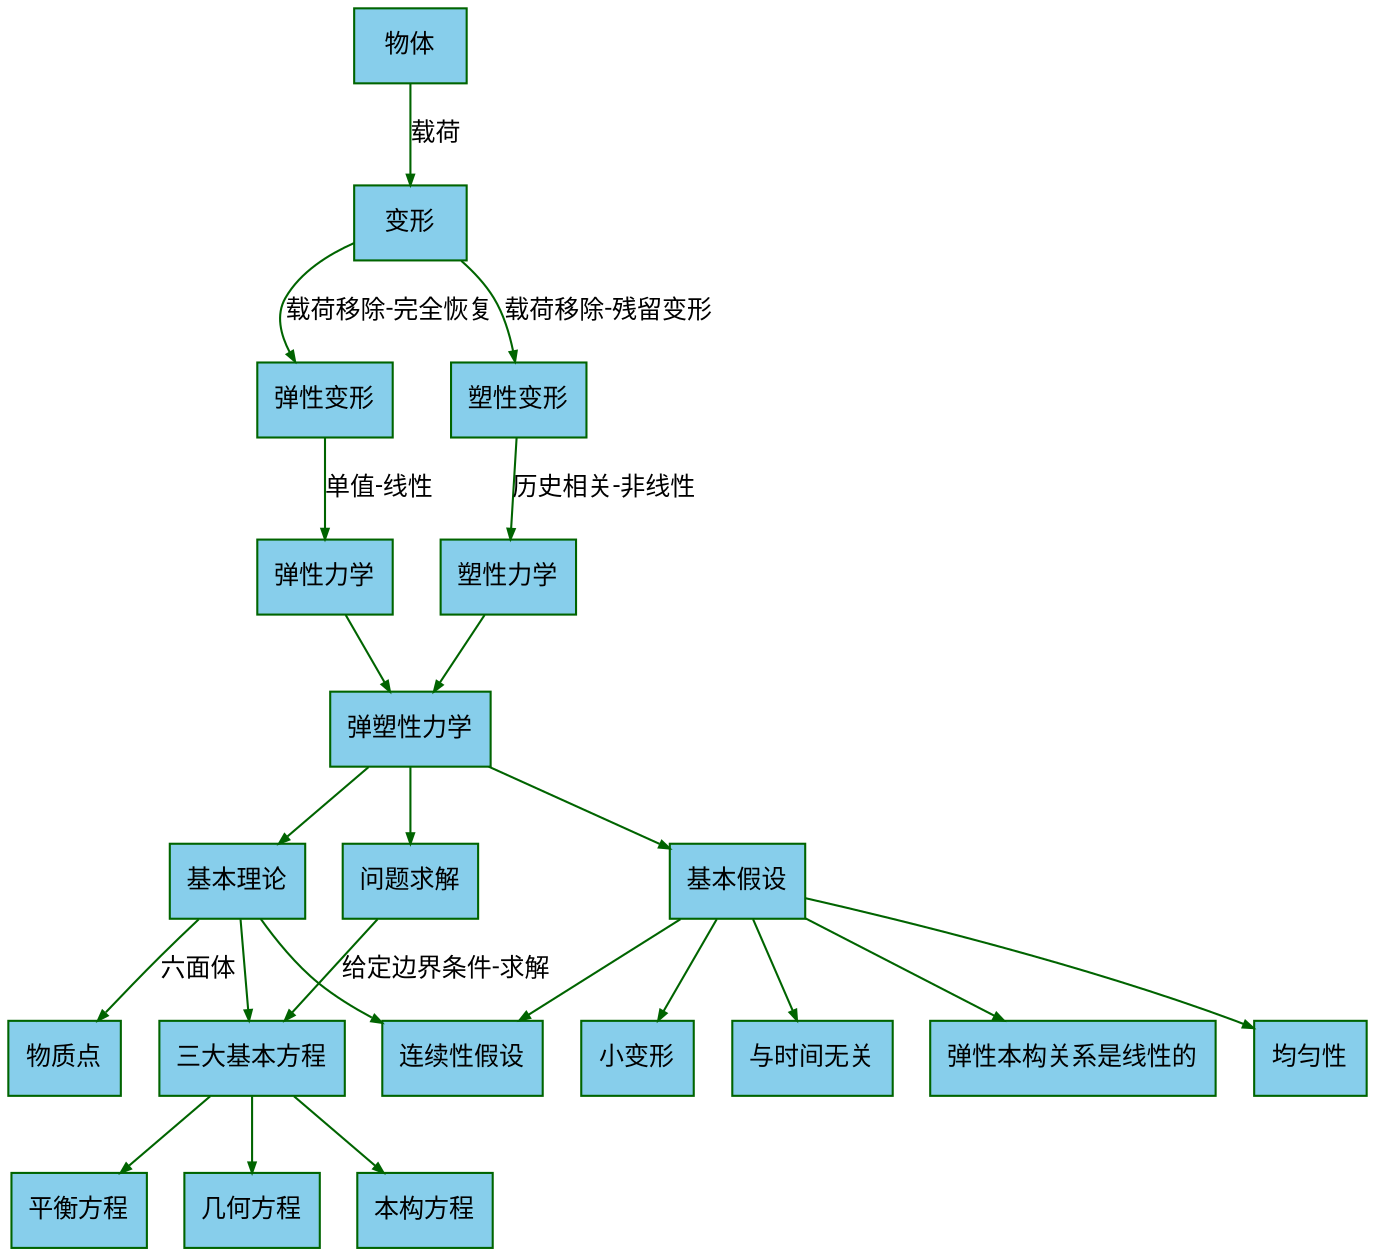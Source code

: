 digraph Elastic_plastic_001
{
graph [rankdir=TB,fontsize=10.5,shape="circle",fontname="fangsong",arrowsize=0.1];
edge [fontname="fangsong",fontsize=12,arrowsize=0.5, color = "darkgreen"];
node [shape="box",fontname="fagnsong",fontsize=12,style = filled, color = "darkgreen", fillcolor =" skyblue"];
node1[label="物体"];
node2[label="变形"];
node3[label="弹性变形"];
node4[label="塑性变形"];
node001[label=弹性力学];
node5[label="塑性力学"];
node1->node2[label="载荷"];
node2->node3[label="载荷移除-完全恢复"];
node2->node4[label="载荷移除-残留变形"];
node3->node001[label="单值-线性"];
node4->node5[label="历史相关-非线性"];
node6[label="弹塑性力学"];
node001->node6;
node5->node6;
node7[label="基本理论"];
node8[label="问题求解"];
node9[label="物质点"];
node10[label="连续性假设"];
node11[label="三大基本方程"];
node6->node7;
node6->node8;
node7->node9[label="六面体"];
node7->node10;
node7->node11;
node12[label="平衡方程"];
node13[label="几何方程"];
node14[label="本构方程"];
node11->node12;
node11->node13;
node11->node14;
node15[label="基本假设"];
node6->node15;
node15->node10;
node16[label="均匀性"];
node17[label="小变形"];
node18[label="与时间无关"];
node19[label="弹性本构关系是线性的"];
node15->node16;
node15->node17;
node15->node18;
node15->node19;
node8->node11[label="给定边界条件-求解"]

}
